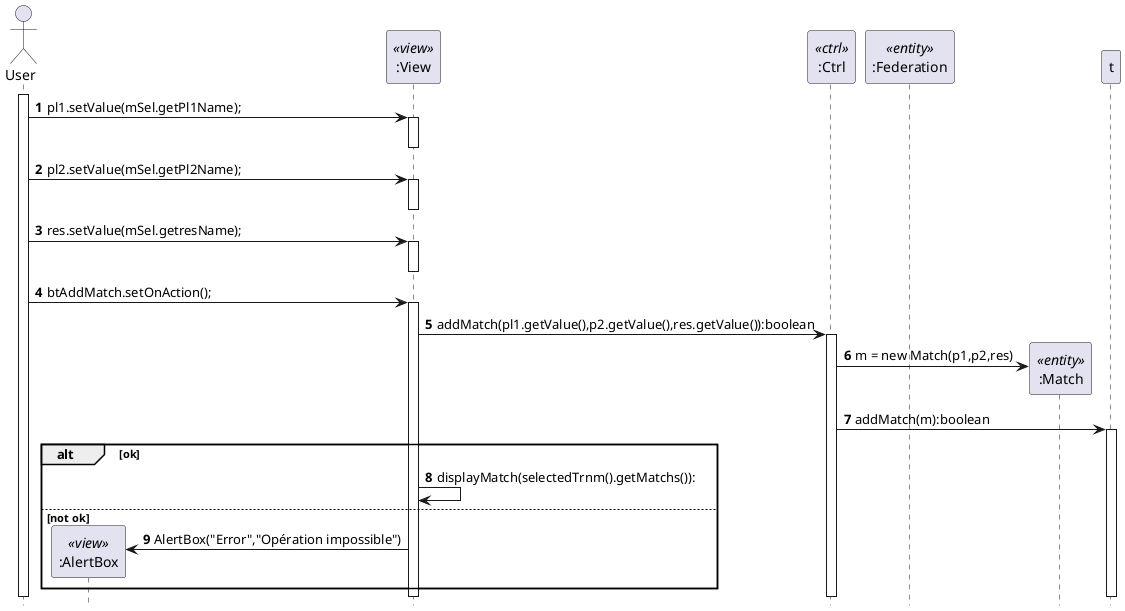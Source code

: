 @startuml SD_MATCH_ADD
hide footbox
autonumber
skinparam shadowing false
actor User as u
participant ":AlertBox" as ab <<view>>
participant ":View" as v <<view>>
participant ":Ctrl" as c <<ctrl>>
participant ":Federation" as f <<entity>> 
participant ":Match" as m <<entity>>

activate u
u -> v : pl1.setValue(mSel.getPl1Name);
activate v
deactivate v 
u -> v : pl2.setValue(mSel.getPl2Name);
activate v
deactivate v 
u -> v : res.setValue(mSel.getresName);
activate v
deactivate v 
u -> v : btAddMatch.setOnAction();
activate v
v-> c : addMatch(pl1.getValue(),p2.getValue(),res.getValue()):boolean
activate c
create m
c->m : m = new Match(p1,p2,res)
c->t : addMatch(m):boolean
activate t
alt ok
    v -> v : displayMatch(selectedTrnm().getMatchs()):
else not ok
    create ab
    v -> ab:  AlertBox("Error","Opération impossible")
end
@enduml